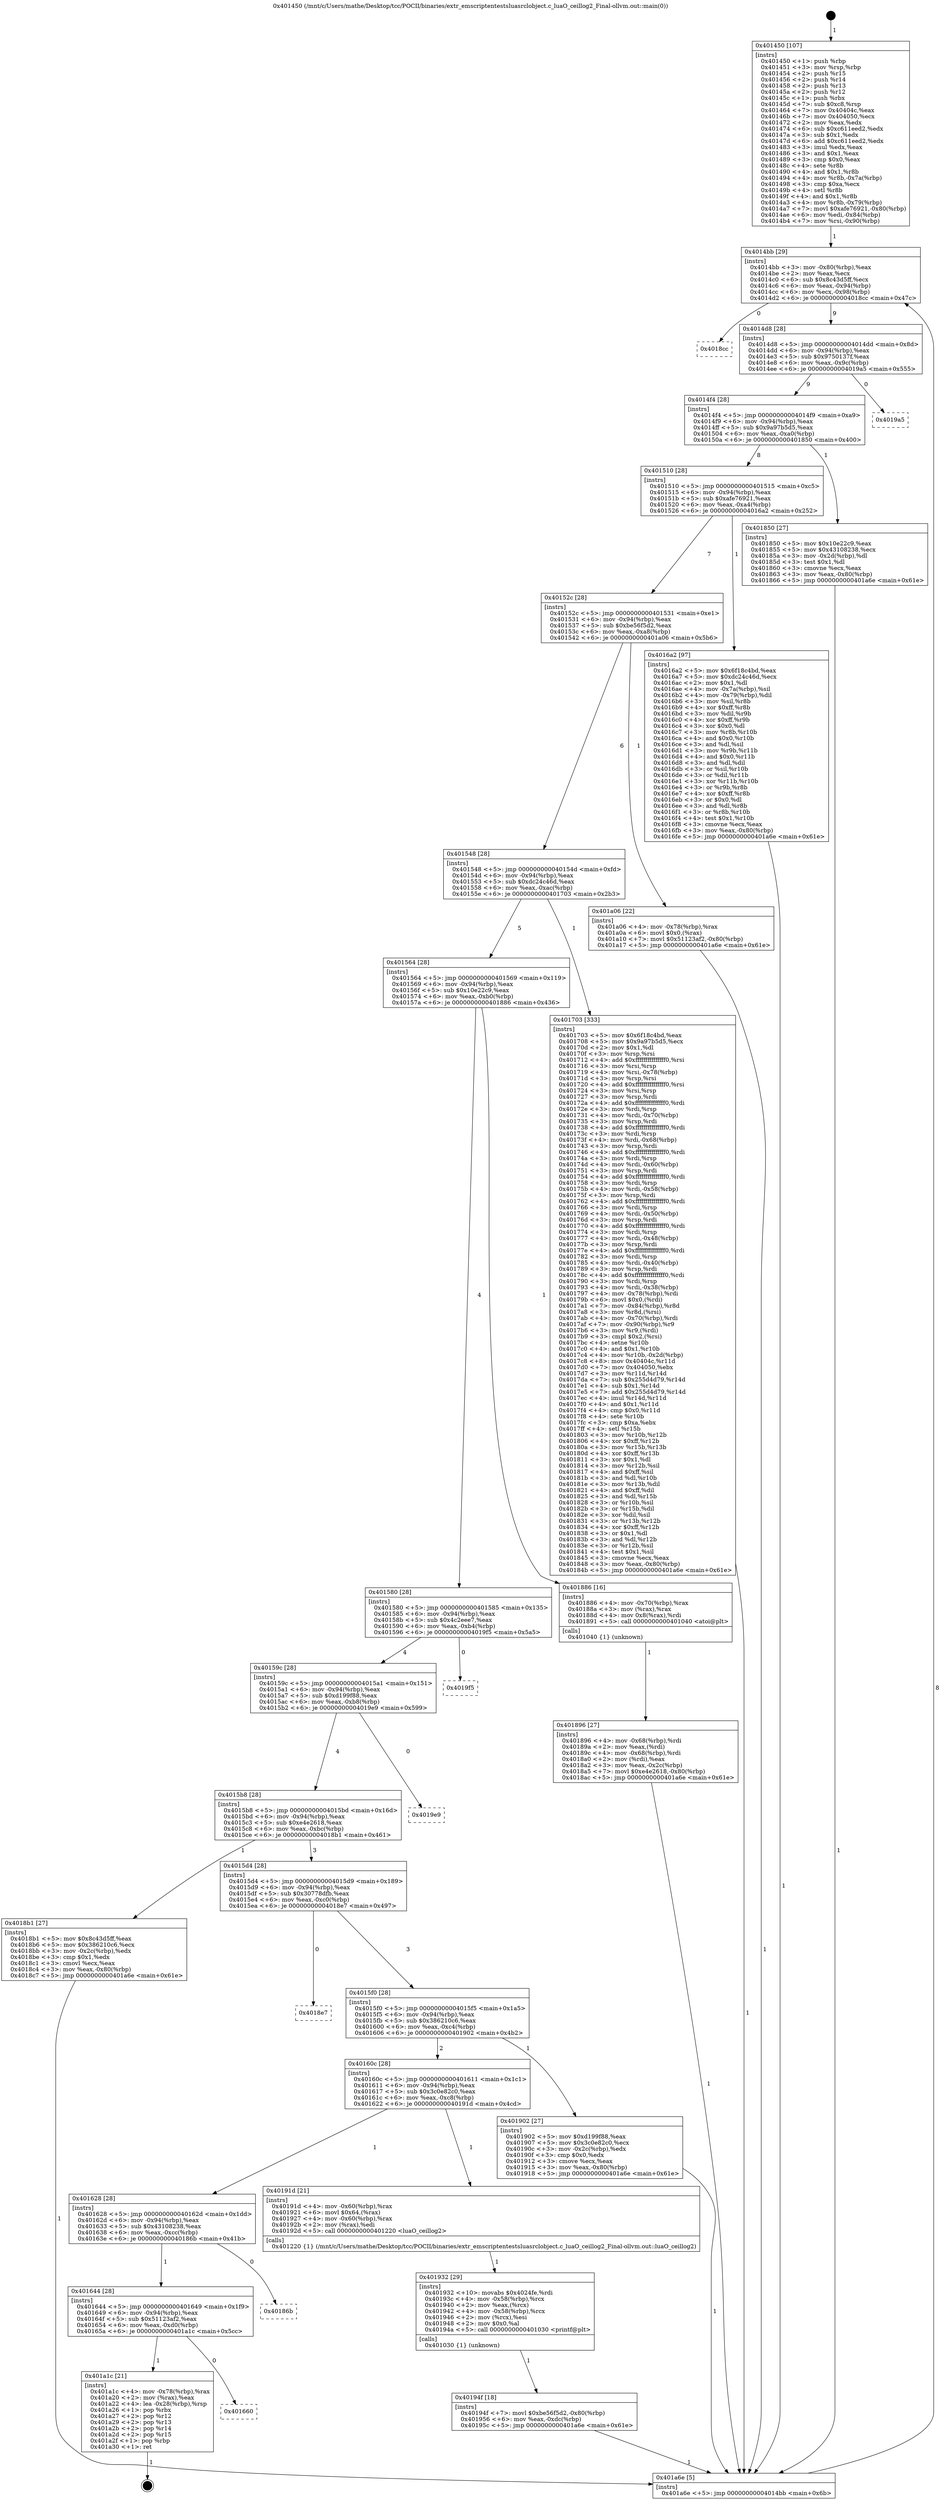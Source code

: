 digraph "0x401450" {
  label = "0x401450 (/mnt/c/Users/mathe/Desktop/tcc/POCII/binaries/extr_emscriptentestsluasrclobject.c_luaO_ceillog2_Final-ollvm.out::main(0))"
  labelloc = "t"
  node[shape=record]

  Entry [label="",width=0.3,height=0.3,shape=circle,fillcolor=black,style=filled]
  "0x4014bb" [label="{
     0x4014bb [29]\l
     | [instrs]\l
     &nbsp;&nbsp;0x4014bb \<+3\>: mov -0x80(%rbp),%eax\l
     &nbsp;&nbsp;0x4014be \<+2\>: mov %eax,%ecx\l
     &nbsp;&nbsp;0x4014c0 \<+6\>: sub $0x8c43d5ff,%ecx\l
     &nbsp;&nbsp;0x4014c6 \<+6\>: mov %eax,-0x94(%rbp)\l
     &nbsp;&nbsp;0x4014cc \<+6\>: mov %ecx,-0x98(%rbp)\l
     &nbsp;&nbsp;0x4014d2 \<+6\>: je 00000000004018cc \<main+0x47c\>\l
  }"]
  "0x4018cc" [label="{
     0x4018cc\l
  }", style=dashed]
  "0x4014d8" [label="{
     0x4014d8 [28]\l
     | [instrs]\l
     &nbsp;&nbsp;0x4014d8 \<+5\>: jmp 00000000004014dd \<main+0x8d\>\l
     &nbsp;&nbsp;0x4014dd \<+6\>: mov -0x94(%rbp),%eax\l
     &nbsp;&nbsp;0x4014e3 \<+5\>: sub $0x9750137f,%eax\l
     &nbsp;&nbsp;0x4014e8 \<+6\>: mov %eax,-0x9c(%rbp)\l
     &nbsp;&nbsp;0x4014ee \<+6\>: je 00000000004019a5 \<main+0x555\>\l
  }"]
  Exit [label="",width=0.3,height=0.3,shape=circle,fillcolor=black,style=filled,peripheries=2]
  "0x4019a5" [label="{
     0x4019a5\l
  }", style=dashed]
  "0x4014f4" [label="{
     0x4014f4 [28]\l
     | [instrs]\l
     &nbsp;&nbsp;0x4014f4 \<+5\>: jmp 00000000004014f9 \<main+0xa9\>\l
     &nbsp;&nbsp;0x4014f9 \<+6\>: mov -0x94(%rbp),%eax\l
     &nbsp;&nbsp;0x4014ff \<+5\>: sub $0x9a97b5d5,%eax\l
     &nbsp;&nbsp;0x401504 \<+6\>: mov %eax,-0xa0(%rbp)\l
     &nbsp;&nbsp;0x40150a \<+6\>: je 0000000000401850 \<main+0x400\>\l
  }"]
  "0x401660" [label="{
     0x401660\l
  }", style=dashed]
  "0x401850" [label="{
     0x401850 [27]\l
     | [instrs]\l
     &nbsp;&nbsp;0x401850 \<+5\>: mov $0x10e22c9,%eax\l
     &nbsp;&nbsp;0x401855 \<+5\>: mov $0x43108238,%ecx\l
     &nbsp;&nbsp;0x40185a \<+3\>: mov -0x2d(%rbp),%dl\l
     &nbsp;&nbsp;0x40185d \<+3\>: test $0x1,%dl\l
     &nbsp;&nbsp;0x401860 \<+3\>: cmovne %ecx,%eax\l
     &nbsp;&nbsp;0x401863 \<+3\>: mov %eax,-0x80(%rbp)\l
     &nbsp;&nbsp;0x401866 \<+5\>: jmp 0000000000401a6e \<main+0x61e\>\l
  }"]
  "0x401510" [label="{
     0x401510 [28]\l
     | [instrs]\l
     &nbsp;&nbsp;0x401510 \<+5\>: jmp 0000000000401515 \<main+0xc5\>\l
     &nbsp;&nbsp;0x401515 \<+6\>: mov -0x94(%rbp),%eax\l
     &nbsp;&nbsp;0x40151b \<+5\>: sub $0xafe76921,%eax\l
     &nbsp;&nbsp;0x401520 \<+6\>: mov %eax,-0xa4(%rbp)\l
     &nbsp;&nbsp;0x401526 \<+6\>: je 00000000004016a2 \<main+0x252\>\l
  }"]
  "0x401a1c" [label="{
     0x401a1c [21]\l
     | [instrs]\l
     &nbsp;&nbsp;0x401a1c \<+4\>: mov -0x78(%rbp),%rax\l
     &nbsp;&nbsp;0x401a20 \<+2\>: mov (%rax),%eax\l
     &nbsp;&nbsp;0x401a22 \<+4\>: lea -0x28(%rbp),%rsp\l
     &nbsp;&nbsp;0x401a26 \<+1\>: pop %rbx\l
     &nbsp;&nbsp;0x401a27 \<+2\>: pop %r12\l
     &nbsp;&nbsp;0x401a29 \<+2\>: pop %r13\l
     &nbsp;&nbsp;0x401a2b \<+2\>: pop %r14\l
     &nbsp;&nbsp;0x401a2d \<+2\>: pop %r15\l
     &nbsp;&nbsp;0x401a2f \<+1\>: pop %rbp\l
     &nbsp;&nbsp;0x401a30 \<+1\>: ret\l
  }"]
  "0x4016a2" [label="{
     0x4016a2 [97]\l
     | [instrs]\l
     &nbsp;&nbsp;0x4016a2 \<+5\>: mov $0x6f18c4bd,%eax\l
     &nbsp;&nbsp;0x4016a7 \<+5\>: mov $0xdc24c46d,%ecx\l
     &nbsp;&nbsp;0x4016ac \<+2\>: mov $0x1,%dl\l
     &nbsp;&nbsp;0x4016ae \<+4\>: mov -0x7a(%rbp),%sil\l
     &nbsp;&nbsp;0x4016b2 \<+4\>: mov -0x79(%rbp),%dil\l
     &nbsp;&nbsp;0x4016b6 \<+3\>: mov %sil,%r8b\l
     &nbsp;&nbsp;0x4016b9 \<+4\>: xor $0xff,%r8b\l
     &nbsp;&nbsp;0x4016bd \<+3\>: mov %dil,%r9b\l
     &nbsp;&nbsp;0x4016c0 \<+4\>: xor $0xff,%r9b\l
     &nbsp;&nbsp;0x4016c4 \<+3\>: xor $0x0,%dl\l
     &nbsp;&nbsp;0x4016c7 \<+3\>: mov %r8b,%r10b\l
     &nbsp;&nbsp;0x4016ca \<+4\>: and $0x0,%r10b\l
     &nbsp;&nbsp;0x4016ce \<+3\>: and %dl,%sil\l
     &nbsp;&nbsp;0x4016d1 \<+3\>: mov %r9b,%r11b\l
     &nbsp;&nbsp;0x4016d4 \<+4\>: and $0x0,%r11b\l
     &nbsp;&nbsp;0x4016d8 \<+3\>: and %dl,%dil\l
     &nbsp;&nbsp;0x4016db \<+3\>: or %sil,%r10b\l
     &nbsp;&nbsp;0x4016de \<+3\>: or %dil,%r11b\l
     &nbsp;&nbsp;0x4016e1 \<+3\>: xor %r11b,%r10b\l
     &nbsp;&nbsp;0x4016e4 \<+3\>: or %r9b,%r8b\l
     &nbsp;&nbsp;0x4016e7 \<+4\>: xor $0xff,%r8b\l
     &nbsp;&nbsp;0x4016eb \<+3\>: or $0x0,%dl\l
     &nbsp;&nbsp;0x4016ee \<+3\>: and %dl,%r8b\l
     &nbsp;&nbsp;0x4016f1 \<+3\>: or %r8b,%r10b\l
     &nbsp;&nbsp;0x4016f4 \<+4\>: test $0x1,%r10b\l
     &nbsp;&nbsp;0x4016f8 \<+3\>: cmovne %ecx,%eax\l
     &nbsp;&nbsp;0x4016fb \<+3\>: mov %eax,-0x80(%rbp)\l
     &nbsp;&nbsp;0x4016fe \<+5\>: jmp 0000000000401a6e \<main+0x61e\>\l
  }"]
  "0x40152c" [label="{
     0x40152c [28]\l
     | [instrs]\l
     &nbsp;&nbsp;0x40152c \<+5\>: jmp 0000000000401531 \<main+0xe1\>\l
     &nbsp;&nbsp;0x401531 \<+6\>: mov -0x94(%rbp),%eax\l
     &nbsp;&nbsp;0x401537 \<+5\>: sub $0xbe56f5d2,%eax\l
     &nbsp;&nbsp;0x40153c \<+6\>: mov %eax,-0xa8(%rbp)\l
     &nbsp;&nbsp;0x401542 \<+6\>: je 0000000000401a06 \<main+0x5b6\>\l
  }"]
  "0x401a6e" [label="{
     0x401a6e [5]\l
     | [instrs]\l
     &nbsp;&nbsp;0x401a6e \<+5\>: jmp 00000000004014bb \<main+0x6b\>\l
  }"]
  "0x401450" [label="{
     0x401450 [107]\l
     | [instrs]\l
     &nbsp;&nbsp;0x401450 \<+1\>: push %rbp\l
     &nbsp;&nbsp;0x401451 \<+3\>: mov %rsp,%rbp\l
     &nbsp;&nbsp;0x401454 \<+2\>: push %r15\l
     &nbsp;&nbsp;0x401456 \<+2\>: push %r14\l
     &nbsp;&nbsp;0x401458 \<+2\>: push %r13\l
     &nbsp;&nbsp;0x40145a \<+2\>: push %r12\l
     &nbsp;&nbsp;0x40145c \<+1\>: push %rbx\l
     &nbsp;&nbsp;0x40145d \<+7\>: sub $0xc8,%rsp\l
     &nbsp;&nbsp;0x401464 \<+7\>: mov 0x40404c,%eax\l
     &nbsp;&nbsp;0x40146b \<+7\>: mov 0x404050,%ecx\l
     &nbsp;&nbsp;0x401472 \<+2\>: mov %eax,%edx\l
     &nbsp;&nbsp;0x401474 \<+6\>: sub $0xc611eed2,%edx\l
     &nbsp;&nbsp;0x40147a \<+3\>: sub $0x1,%edx\l
     &nbsp;&nbsp;0x40147d \<+6\>: add $0xc611eed2,%edx\l
     &nbsp;&nbsp;0x401483 \<+3\>: imul %edx,%eax\l
     &nbsp;&nbsp;0x401486 \<+3\>: and $0x1,%eax\l
     &nbsp;&nbsp;0x401489 \<+3\>: cmp $0x0,%eax\l
     &nbsp;&nbsp;0x40148c \<+4\>: sete %r8b\l
     &nbsp;&nbsp;0x401490 \<+4\>: and $0x1,%r8b\l
     &nbsp;&nbsp;0x401494 \<+4\>: mov %r8b,-0x7a(%rbp)\l
     &nbsp;&nbsp;0x401498 \<+3\>: cmp $0xa,%ecx\l
     &nbsp;&nbsp;0x40149b \<+4\>: setl %r8b\l
     &nbsp;&nbsp;0x40149f \<+4\>: and $0x1,%r8b\l
     &nbsp;&nbsp;0x4014a3 \<+4\>: mov %r8b,-0x79(%rbp)\l
     &nbsp;&nbsp;0x4014a7 \<+7\>: movl $0xafe76921,-0x80(%rbp)\l
     &nbsp;&nbsp;0x4014ae \<+6\>: mov %edi,-0x84(%rbp)\l
     &nbsp;&nbsp;0x4014b4 \<+7\>: mov %rsi,-0x90(%rbp)\l
  }"]
  "0x401644" [label="{
     0x401644 [28]\l
     | [instrs]\l
     &nbsp;&nbsp;0x401644 \<+5\>: jmp 0000000000401649 \<main+0x1f9\>\l
     &nbsp;&nbsp;0x401649 \<+6\>: mov -0x94(%rbp),%eax\l
     &nbsp;&nbsp;0x40164f \<+5\>: sub $0x51123af2,%eax\l
     &nbsp;&nbsp;0x401654 \<+6\>: mov %eax,-0xd0(%rbp)\l
     &nbsp;&nbsp;0x40165a \<+6\>: je 0000000000401a1c \<main+0x5cc\>\l
  }"]
  "0x401a06" [label="{
     0x401a06 [22]\l
     | [instrs]\l
     &nbsp;&nbsp;0x401a06 \<+4\>: mov -0x78(%rbp),%rax\l
     &nbsp;&nbsp;0x401a0a \<+6\>: movl $0x0,(%rax)\l
     &nbsp;&nbsp;0x401a10 \<+7\>: movl $0x51123af2,-0x80(%rbp)\l
     &nbsp;&nbsp;0x401a17 \<+5\>: jmp 0000000000401a6e \<main+0x61e\>\l
  }"]
  "0x401548" [label="{
     0x401548 [28]\l
     | [instrs]\l
     &nbsp;&nbsp;0x401548 \<+5\>: jmp 000000000040154d \<main+0xfd\>\l
     &nbsp;&nbsp;0x40154d \<+6\>: mov -0x94(%rbp),%eax\l
     &nbsp;&nbsp;0x401553 \<+5\>: sub $0xdc24c46d,%eax\l
     &nbsp;&nbsp;0x401558 \<+6\>: mov %eax,-0xac(%rbp)\l
     &nbsp;&nbsp;0x40155e \<+6\>: je 0000000000401703 \<main+0x2b3\>\l
  }"]
  "0x40186b" [label="{
     0x40186b\l
  }", style=dashed]
  "0x401703" [label="{
     0x401703 [333]\l
     | [instrs]\l
     &nbsp;&nbsp;0x401703 \<+5\>: mov $0x6f18c4bd,%eax\l
     &nbsp;&nbsp;0x401708 \<+5\>: mov $0x9a97b5d5,%ecx\l
     &nbsp;&nbsp;0x40170d \<+2\>: mov $0x1,%dl\l
     &nbsp;&nbsp;0x40170f \<+3\>: mov %rsp,%rsi\l
     &nbsp;&nbsp;0x401712 \<+4\>: add $0xfffffffffffffff0,%rsi\l
     &nbsp;&nbsp;0x401716 \<+3\>: mov %rsi,%rsp\l
     &nbsp;&nbsp;0x401719 \<+4\>: mov %rsi,-0x78(%rbp)\l
     &nbsp;&nbsp;0x40171d \<+3\>: mov %rsp,%rsi\l
     &nbsp;&nbsp;0x401720 \<+4\>: add $0xfffffffffffffff0,%rsi\l
     &nbsp;&nbsp;0x401724 \<+3\>: mov %rsi,%rsp\l
     &nbsp;&nbsp;0x401727 \<+3\>: mov %rsp,%rdi\l
     &nbsp;&nbsp;0x40172a \<+4\>: add $0xfffffffffffffff0,%rdi\l
     &nbsp;&nbsp;0x40172e \<+3\>: mov %rdi,%rsp\l
     &nbsp;&nbsp;0x401731 \<+4\>: mov %rdi,-0x70(%rbp)\l
     &nbsp;&nbsp;0x401735 \<+3\>: mov %rsp,%rdi\l
     &nbsp;&nbsp;0x401738 \<+4\>: add $0xfffffffffffffff0,%rdi\l
     &nbsp;&nbsp;0x40173c \<+3\>: mov %rdi,%rsp\l
     &nbsp;&nbsp;0x40173f \<+4\>: mov %rdi,-0x68(%rbp)\l
     &nbsp;&nbsp;0x401743 \<+3\>: mov %rsp,%rdi\l
     &nbsp;&nbsp;0x401746 \<+4\>: add $0xfffffffffffffff0,%rdi\l
     &nbsp;&nbsp;0x40174a \<+3\>: mov %rdi,%rsp\l
     &nbsp;&nbsp;0x40174d \<+4\>: mov %rdi,-0x60(%rbp)\l
     &nbsp;&nbsp;0x401751 \<+3\>: mov %rsp,%rdi\l
     &nbsp;&nbsp;0x401754 \<+4\>: add $0xfffffffffffffff0,%rdi\l
     &nbsp;&nbsp;0x401758 \<+3\>: mov %rdi,%rsp\l
     &nbsp;&nbsp;0x40175b \<+4\>: mov %rdi,-0x58(%rbp)\l
     &nbsp;&nbsp;0x40175f \<+3\>: mov %rsp,%rdi\l
     &nbsp;&nbsp;0x401762 \<+4\>: add $0xfffffffffffffff0,%rdi\l
     &nbsp;&nbsp;0x401766 \<+3\>: mov %rdi,%rsp\l
     &nbsp;&nbsp;0x401769 \<+4\>: mov %rdi,-0x50(%rbp)\l
     &nbsp;&nbsp;0x40176d \<+3\>: mov %rsp,%rdi\l
     &nbsp;&nbsp;0x401770 \<+4\>: add $0xfffffffffffffff0,%rdi\l
     &nbsp;&nbsp;0x401774 \<+3\>: mov %rdi,%rsp\l
     &nbsp;&nbsp;0x401777 \<+4\>: mov %rdi,-0x48(%rbp)\l
     &nbsp;&nbsp;0x40177b \<+3\>: mov %rsp,%rdi\l
     &nbsp;&nbsp;0x40177e \<+4\>: add $0xfffffffffffffff0,%rdi\l
     &nbsp;&nbsp;0x401782 \<+3\>: mov %rdi,%rsp\l
     &nbsp;&nbsp;0x401785 \<+4\>: mov %rdi,-0x40(%rbp)\l
     &nbsp;&nbsp;0x401789 \<+3\>: mov %rsp,%rdi\l
     &nbsp;&nbsp;0x40178c \<+4\>: add $0xfffffffffffffff0,%rdi\l
     &nbsp;&nbsp;0x401790 \<+3\>: mov %rdi,%rsp\l
     &nbsp;&nbsp;0x401793 \<+4\>: mov %rdi,-0x38(%rbp)\l
     &nbsp;&nbsp;0x401797 \<+4\>: mov -0x78(%rbp),%rdi\l
     &nbsp;&nbsp;0x40179b \<+6\>: movl $0x0,(%rdi)\l
     &nbsp;&nbsp;0x4017a1 \<+7\>: mov -0x84(%rbp),%r8d\l
     &nbsp;&nbsp;0x4017a8 \<+3\>: mov %r8d,(%rsi)\l
     &nbsp;&nbsp;0x4017ab \<+4\>: mov -0x70(%rbp),%rdi\l
     &nbsp;&nbsp;0x4017af \<+7\>: mov -0x90(%rbp),%r9\l
     &nbsp;&nbsp;0x4017b6 \<+3\>: mov %r9,(%rdi)\l
     &nbsp;&nbsp;0x4017b9 \<+3\>: cmpl $0x2,(%rsi)\l
     &nbsp;&nbsp;0x4017bc \<+4\>: setne %r10b\l
     &nbsp;&nbsp;0x4017c0 \<+4\>: and $0x1,%r10b\l
     &nbsp;&nbsp;0x4017c4 \<+4\>: mov %r10b,-0x2d(%rbp)\l
     &nbsp;&nbsp;0x4017c8 \<+8\>: mov 0x40404c,%r11d\l
     &nbsp;&nbsp;0x4017d0 \<+7\>: mov 0x404050,%ebx\l
     &nbsp;&nbsp;0x4017d7 \<+3\>: mov %r11d,%r14d\l
     &nbsp;&nbsp;0x4017da \<+7\>: sub $0x255d4d79,%r14d\l
     &nbsp;&nbsp;0x4017e1 \<+4\>: sub $0x1,%r14d\l
     &nbsp;&nbsp;0x4017e5 \<+7\>: add $0x255d4d79,%r14d\l
     &nbsp;&nbsp;0x4017ec \<+4\>: imul %r14d,%r11d\l
     &nbsp;&nbsp;0x4017f0 \<+4\>: and $0x1,%r11d\l
     &nbsp;&nbsp;0x4017f4 \<+4\>: cmp $0x0,%r11d\l
     &nbsp;&nbsp;0x4017f8 \<+4\>: sete %r10b\l
     &nbsp;&nbsp;0x4017fc \<+3\>: cmp $0xa,%ebx\l
     &nbsp;&nbsp;0x4017ff \<+4\>: setl %r15b\l
     &nbsp;&nbsp;0x401803 \<+3\>: mov %r10b,%r12b\l
     &nbsp;&nbsp;0x401806 \<+4\>: xor $0xff,%r12b\l
     &nbsp;&nbsp;0x40180a \<+3\>: mov %r15b,%r13b\l
     &nbsp;&nbsp;0x40180d \<+4\>: xor $0xff,%r13b\l
     &nbsp;&nbsp;0x401811 \<+3\>: xor $0x1,%dl\l
     &nbsp;&nbsp;0x401814 \<+3\>: mov %r12b,%sil\l
     &nbsp;&nbsp;0x401817 \<+4\>: and $0xff,%sil\l
     &nbsp;&nbsp;0x40181b \<+3\>: and %dl,%r10b\l
     &nbsp;&nbsp;0x40181e \<+3\>: mov %r13b,%dil\l
     &nbsp;&nbsp;0x401821 \<+4\>: and $0xff,%dil\l
     &nbsp;&nbsp;0x401825 \<+3\>: and %dl,%r15b\l
     &nbsp;&nbsp;0x401828 \<+3\>: or %r10b,%sil\l
     &nbsp;&nbsp;0x40182b \<+3\>: or %r15b,%dil\l
     &nbsp;&nbsp;0x40182e \<+3\>: xor %dil,%sil\l
     &nbsp;&nbsp;0x401831 \<+3\>: or %r13b,%r12b\l
     &nbsp;&nbsp;0x401834 \<+4\>: xor $0xff,%r12b\l
     &nbsp;&nbsp;0x401838 \<+3\>: or $0x1,%dl\l
     &nbsp;&nbsp;0x40183b \<+3\>: and %dl,%r12b\l
     &nbsp;&nbsp;0x40183e \<+3\>: or %r12b,%sil\l
     &nbsp;&nbsp;0x401841 \<+4\>: test $0x1,%sil\l
     &nbsp;&nbsp;0x401845 \<+3\>: cmovne %ecx,%eax\l
     &nbsp;&nbsp;0x401848 \<+3\>: mov %eax,-0x80(%rbp)\l
     &nbsp;&nbsp;0x40184b \<+5\>: jmp 0000000000401a6e \<main+0x61e\>\l
  }"]
  "0x401564" [label="{
     0x401564 [28]\l
     | [instrs]\l
     &nbsp;&nbsp;0x401564 \<+5\>: jmp 0000000000401569 \<main+0x119\>\l
     &nbsp;&nbsp;0x401569 \<+6\>: mov -0x94(%rbp),%eax\l
     &nbsp;&nbsp;0x40156f \<+5\>: sub $0x10e22c9,%eax\l
     &nbsp;&nbsp;0x401574 \<+6\>: mov %eax,-0xb0(%rbp)\l
     &nbsp;&nbsp;0x40157a \<+6\>: je 0000000000401886 \<main+0x436\>\l
  }"]
  "0x40194f" [label="{
     0x40194f [18]\l
     | [instrs]\l
     &nbsp;&nbsp;0x40194f \<+7\>: movl $0xbe56f5d2,-0x80(%rbp)\l
     &nbsp;&nbsp;0x401956 \<+6\>: mov %eax,-0xdc(%rbp)\l
     &nbsp;&nbsp;0x40195c \<+5\>: jmp 0000000000401a6e \<main+0x61e\>\l
  }"]
  "0x401932" [label="{
     0x401932 [29]\l
     | [instrs]\l
     &nbsp;&nbsp;0x401932 \<+10\>: movabs $0x4024fe,%rdi\l
     &nbsp;&nbsp;0x40193c \<+4\>: mov -0x58(%rbp),%rcx\l
     &nbsp;&nbsp;0x401940 \<+2\>: mov %eax,(%rcx)\l
     &nbsp;&nbsp;0x401942 \<+4\>: mov -0x58(%rbp),%rcx\l
     &nbsp;&nbsp;0x401946 \<+2\>: mov (%rcx),%esi\l
     &nbsp;&nbsp;0x401948 \<+2\>: mov $0x0,%al\l
     &nbsp;&nbsp;0x40194a \<+5\>: call 0000000000401030 \<printf@plt\>\l
     | [calls]\l
     &nbsp;&nbsp;0x401030 \{1\} (unknown)\l
  }"]
  "0x401886" [label="{
     0x401886 [16]\l
     | [instrs]\l
     &nbsp;&nbsp;0x401886 \<+4\>: mov -0x70(%rbp),%rax\l
     &nbsp;&nbsp;0x40188a \<+3\>: mov (%rax),%rax\l
     &nbsp;&nbsp;0x40188d \<+4\>: mov 0x8(%rax),%rdi\l
     &nbsp;&nbsp;0x401891 \<+5\>: call 0000000000401040 \<atoi@plt\>\l
     | [calls]\l
     &nbsp;&nbsp;0x401040 \{1\} (unknown)\l
  }"]
  "0x401580" [label="{
     0x401580 [28]\l
     | [instrs]\l
     &nbsp;&nbsp;0x401580 \<+5\>: jmp 0000000000401585 \<main+0x135\>\l
     &nbsp;&nbsp;0x401585 \<+6\>: mov -0x94(%rbp),%eax\l
     &nbsp;&nbsp;0x40158b \<+5\>: sub $0x4c2eee7,%eax\l
     &nbsp;&nbsp;0x401590 \<+6\>: mov %eax,-0xb4(%rbp)\l
     &nbsp;&nbsp;0x401596 \<+6\>: je 00000000004019f5 \<main+0x5a5\>\l
  }"]
  "0x401896" [label="{
     0x401896 [27]\l
     | [instrs]\l
     &nbsp;&nbsp;0x401896 \<+4\>: mov -0x68(%rbp),%rdi\l
     &nbsp;&nbsp;0x40189a \<+2\>: mov %eax,(%rdi)\l
     &nbsp;&nbsp;0x40189c \<+4\>: mov -0x68(%rbp),%rdi\l
     &nbsp;&nbsp;0x4018a0 \<+2\>: mov (%rdi),%eax\l
     &nbsp;&nbsp;0x4018a2 \<+3\>: mov %eax,-0x2c(%rbp)\l
     &nbsp;&nbsp;0x4018a5 \<+7\>: movl $0xe4e2618,-0x80(%rbp)\l
     &nbsp;&nbsp;0x4018ac \<+5\>: jmp 0000000000401a6e \<main+0x61e\>\l
  }"]
  "0x401628" [label="{
     0x401628 [28]\l
     | [instrs]\l
     &nbsp;&nbsp;0x401628 \<+5\>: jmp 000000000040162d \<main+0x1dd\>\l
     &nbsp;&nbsp;0x40162d \<+6\>: mov -0x94(%rbp),%eax\l
     &nbsp;&nbsp;0x401633 \<+5\>: sub $0x43108238,%eax\l
     &nbsp;&nbsp;0x401638 \<+6\>: mov %eax,-0xcc(%rbp)\l
     &nbsp;&nbsp;0x40163e \<+6\>: je 000000000040186b \<main+0x41b\>\l
  }"]
  "0x4019f5" [label="{
     0x4019f5\l
  }", style=dashed]
  "0x40159c" [label="{
     0x40159c [28]\l
     | [instrs]\l
     &nbsp;&nbsp;0x40159c \<+5\>: jmp 00000000004015a1 \<main+0x151\>\l
     &nbsp;&nbsp;0x4015a1 \<+6\>: mov -0x94(%rbp),%eax\l
     &nbsp;&nbsp;0x4015a7 \<+5\>: sub $0xd199f88,%eax\l
     &nbsp;&nbsp;0x4015ac \<+6\>: mov %eax,-0xb8(%rbp)\l
     &nbsp;&nbsp;0x4015b2 \<+6\>: je 00000000004019e9 \<main+0x599\>\l
  }"]
  "0x40191d" [label="{
     0x40191d [21]\l
     | [instrs]\l
     &nbsp;&nbsp;0x40191d \<+4\>: mov -0x60(%rbp),%rax\l
     &nbsp;&nbsp;0x401921 \<+6\>: movl $0x64,(%rax)\l
     &nbsp;&nbsp;0x401927 \<+4\>: mov -0x60(%rbp),%rax\l
     &nbsp;&nbsp;0x40192b \<+2\>: mov (%rax),%edi\l
     &nbsp;&nbsp;0x40192d \<+5\>: call 0000000000401220 \<luaO_ceillog2\>\l
     | [calls]\l
     &nbsp;&nbsp;0x401220 \{1\} (/mnt/c/Users/mathe/Desktop/tcc/POCII/binaries/extr_emscriptentestsluasrclobject.c_luaO_ceillog2_Final-ollvm.out::luaO_ceillog2)\l
  }"]
  "0x4019e9" [label="{
     0x4019e9\l
  }", style=dashed]
  "0x4015b8" [label="{
     0x4015b8 [28]\l
     | [instrs]\l
     &nbsp;&nbsp;0x4015b8 \<+5\>: jmp 00000000004015bd \<main+0x16d\>\l
     &nbsp;&nbsp;0x4015bd \<+6\>: mov -0x94(%rbp),%eax\l
     &nbsp;&nbsp;0x4015c3 \<+5\>: sub $0xe4e2618,%eax\l
     &nbsp;&nbsp;0x4015c8 \<+6\>: mov %eax,-0xbc(%rbp)\l
     &nbsp;&nbsp;0x4015ce \<+6\>: je 00000000004018b1 \<main+0x461\>\l
  }"]
  "0x40160c" [label="{
     0x40160c [28]\l
     | [instrs]\l
     &nbsp;&nbsp;0x40160c \<+5\>: jmp 0000000000401611 \<main+0x1c1\>\l
     &nbsp;&nbsp;0x401611 \<+6\>: mov -0x94(%rbp),%eax\l
     &nbsp;&nbsp;0x401617 \<+5\>: sub $0x3c0e82c0,%eax\l
     &nbsp;&nbsp;0x40161c \<+6\>: mov %eax,-0xc8(%rbp)\l
     &nbsp;&nbsp;0x401622 \<+6\>: je 000000000040191d \<main+0x4cd\>\l
  }"]
  "0x4018b1" [label="{
     0x4018b1 [27]\l
     | [instrs]\l
     &nbsp;&nbsp;0x4018b1 \<+5\>: mov $0x8c43d5ff,%eax\l
     &nbsp;&nbsp;0x4018b6 \<+5\>: mov $0x386210c6,%ecx\l
     &nbsp;&nbsp;0x4018bb \<+3\>: mov -0x2c(%rbp),%edx\l
     &nbsp;&nbsp;0x4018be \<+3\>: cmp $0x1,%edx\l
     &nbsp;&nbsp;0x4018c1 \<+3\>: cmovl %ecx,%eax\l
     &nbsp;&nbsp;0x4018c4 \<+3\>: mov %eax,-0x80(%rbp)\l
     &nbsp;&nbsp;0x4018c7 \<+5\>: jmp 0000000000401a6e \<main+0x61e\>\l
  }"]
  "0x4015d4" [label="{
     0x4015d4 [28]\l
     | [instrs]\l
     &nbsp;&nbsp;0x4015d4 \<+5\>: jmp 00000000004015d9 \<main+0x189\>\l
     &nbsp;&nbsp;0x4015d9 \<+6\>: mov -0x94(%rbp),%eax\l
     &nbsp;&nbsp;0x4015df \<+5\>: sub $0x30778dfb,%eax\l
     &nbsp;&nbsp;0x4015e4 \<+6\>: mov %eax,-0xc0(%rbp)\l
     &nbsp;&nbsp;0x4015ea \<+6\>: je 00000000004018e7 \<main+0x497\>\l
  }"]
  "0x401902" [label="{
     0x401902 [27]\l
     | [instrs]\l
     &nbsp;&nbsp;0x401902 \<+5\>: mov $0xd199f88,%eax\l
     &nbsp;&nbsp;0x401907 \<+5\>: mov $0x3c0e82c0,%ecx\l
     &nbsp;&nbsp;0x40190c \<+3\>: mov -0x2c(%rbp),%edx\l
     &nbsp;&nbsp;0x40190f \<+3\>: cmp $0x0,%edx\l
     &nbsp;&nbsp;0x401912 \<+3\>: cmove %ecx,%eax\l
     &nbsp;&nbsp;0x401915 \<+3\>: mov %eax,-0x80(%rbp)\l
     &nbsp;&nbsp;0x401918 \<+5\>: jmp 0000000000401a6e \<main+0x61e\>\l
  }"]
  "0x4018e7" [label="{
     0x4018e7\l
  }", style=dashed]
  "0x4015f0" [label="{
     0x4015f0 [28]\l
     | [instrs]\l
     &nbsp;&nbsp;0x4015f0 \<+5\>: jmp 00000000004015f5 \<main+0x1a5\>\l
     &nbsp;&nbsp;0x4015f5 \<+6\>: mov -0x94(%rbp),%eax\l
     &nbsp;&nbsp;0x4015fb \<+5\>: sub $0x386210c6,%eax\l
     &nbsp;&nbsp;0x401600 \<+6\>: mov %eax,-0xc4(%rbp)\l
     &nbsp;&nbsp;0x401606 \<+6\>: je 0000000000401902 \<main+0x4b2\>\l
  }"]
  Entry -> "0x401450" [label=" 1"]
  "0x4014bb" -> "0x4018cc" [label=" 0"]
  "0x4014bb" -> "0x4014d8" [label=" 9"]
  "0x401a1c" -> Exit [label=" 1"]
  "0x4014d8" -> "0x4019a5" [label=" 0"]
  "0x4014d8" -> "0x4014f4" [label=" 9"]
  "0x401644" -> "0x401660" [label=" 0"]
  "0x4014f4" -> "0x401850" [label=" 1"]
  "0x4014f4" -> "0x401510" [label=" 8"]
  "0x401644" -> "0x401a1c" [label=" 1"]
  "0x401510" -> "0x4016a2" [label=" 1"]
  "0x401510" -> "0x40152c" [label=" 7"]
  "0x4016a2" -> "0x401a6e" [label=" 1"]
  "0x401450" -> "0x4014bb" [label=" 1"]
  "0x401a6e" -> "0x4014bb" [label=" 8"]
  "0x401628" -> "0x401644" [label=" 1"]
  "0x40152c" -> "0x401a06" [label=" 1"]
  "0x40152c" -> "0x401548" [label=" 6"]
  "0x401628" -> "0x40186b" [label=" 0"]
  "0x401548" -> "0x401703" [label=" 1"]
  "0x401548" -> "0x401564" [label=" 5"]
  "0x401a06" -> "0x401a6e" [label=" 1"]
  "0x401703" -> "0x401a6e" [label=" 1"]
  "0x401850" -> "0x401a6e" [label=" 1"]
  "0x40194f" -> "0x401a6e" [label=" 1"]
  "0x401564" -> "0x401886" [label=" 1"]
  "0x401564" -> "0x401580" [label=" 4"]
  "0x401886" -> "0x401896" [label=" 1"]
  "0x401896" -> "0x401a6e" [label=" 1"]
  "0x401932" -> "0x40194f" [label=" 1"]
  "0x401580" -> "0x4019f5" [label=" 0"]
  "0x401580" -> "0x40159c" [label=" 4"]
  "0x40191d" -> "0x401932" [label=" 1"]
  "0x40159c" -> "0x4019e9" [label=" 0"]
  "0x40159c" -> "0x4015b8" [label=" 4"]
  "0x40160c" -> "0x401628" [label=" 1"]
  "0x4015b8" -> "0x4018b1" [label=" 1"]
  "0x4015b8" -> "0x4015d4" [label=" 3"]
  "0x4018b1" -> "0x401a6e" [label=" 1"]
  "0x40160c" -> "0x40191d" [label=" 1"]
  "0x4015d4" -> "0x4018e7" [label=" 0"]
  "0x4015d4" -> "0x4015f0" [label=" 3"]
  "0x401902" -> "0x401a6e" [label=" 1"]
  "0x4015f0" -> "0x401902" [label=" 1"]
  "0x4015f0" -> "0x40160c" [label=" 2"]
}

